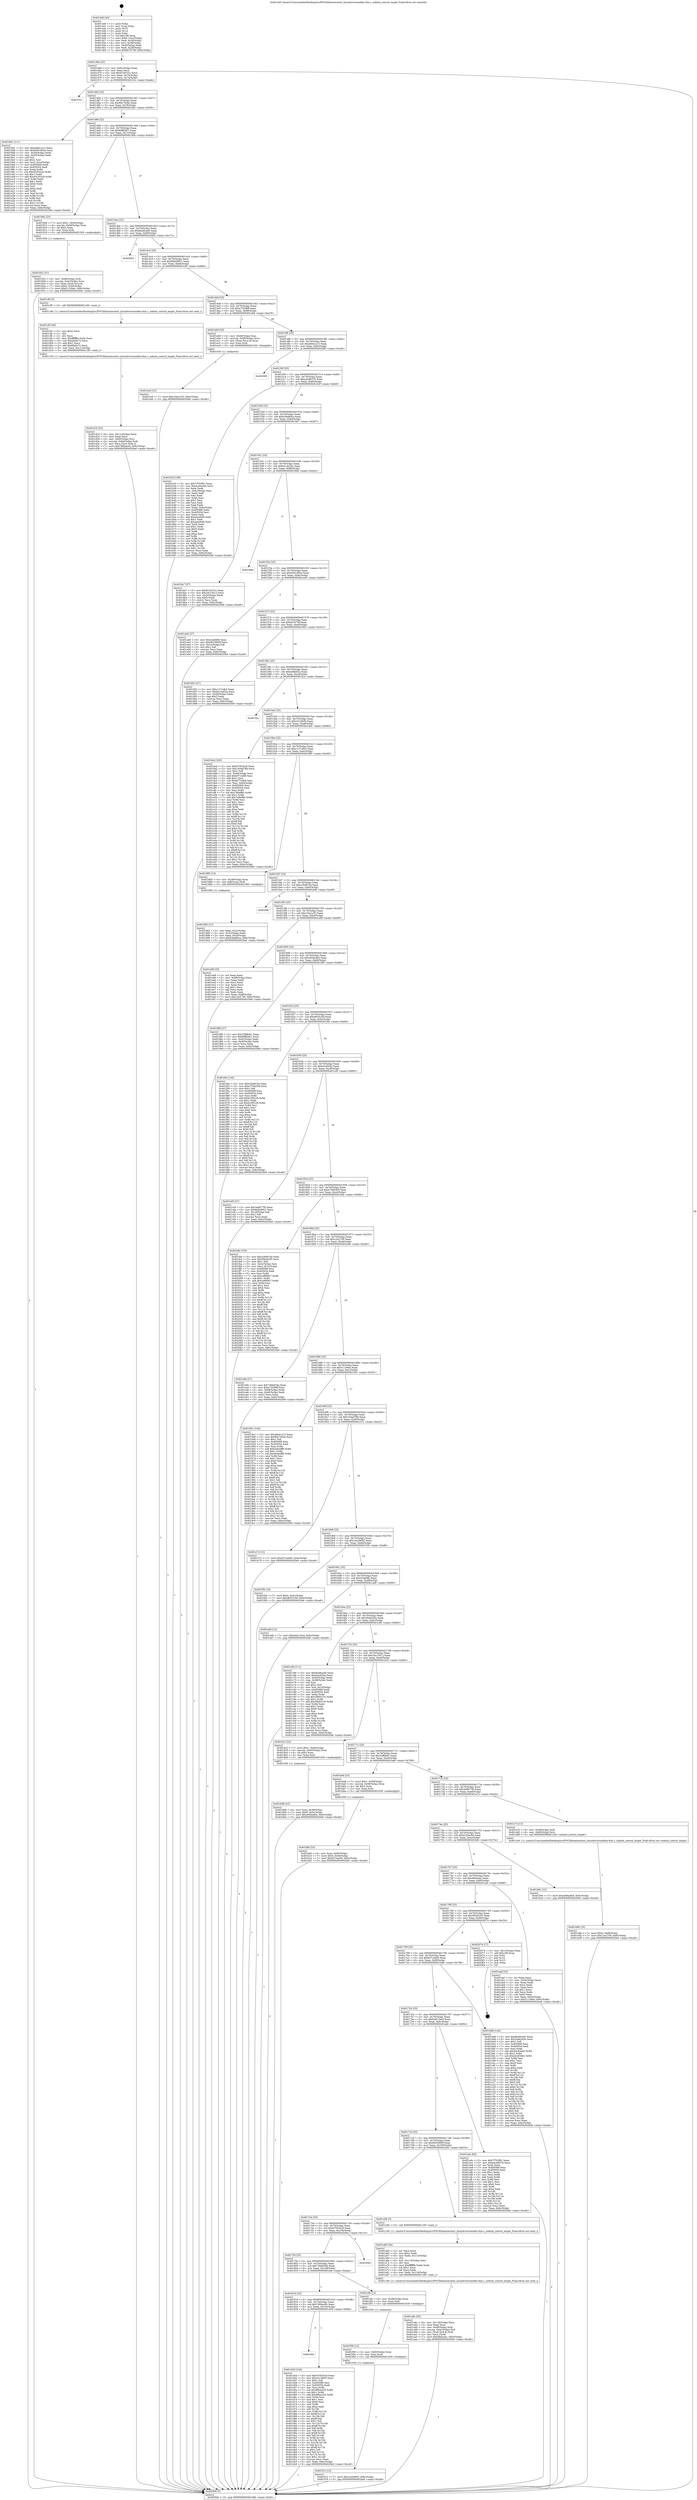 digraph "0x401440" {
  label = "0x401440 (/mnt/c/Users/mathe/Desktop/tcc/POCII/binaries/extr_linuxdriversmddm-thin.c_unbind_control_target_Final-ollvm.out::main(0))"
  labelloc = "t"
  node[shape=record]

  Entry [label="",width=0.3,height=0.3,shape=circle,fillcolor=black,style=filled]
  "0x40146b" [label="{
     0x40146b [23]\l
     | [instrs]\l
     &nbsp;&nbsp;0x40146b \<+3\>: mov -0x6c(%rbp),%eax\l
     &nbsp;&nbsp;0x40146e \<+2\>: mov %eax,%ecx\l
     &nbsp;&nbsp;0x401470 \<+6\>: sub $0x810d1f1c,%ecx\l
     &nbsp;&nbsp;0x401476 \<+3\>: mov %eax,-0x70(%rbp)\l
     &nbsp;&nbsp;0x401479 \<+3\>: mov %ecx,-0x74(%rbp)\l
     &nbsp;&nbsp;0x40147c \<+6\>: je 0000000000401f1e \<main+0xade\>\l
  }"]
  "0x401f1e" [label="{
     0x401f1e\l
  }", style=dashed]
  "0x401482" [label="{
     0x401482 [22]\l
     | [instrs]\l
     &nbsp;&nbsp;0x401482 \<+5\>: jmp 0000000000401487 \<main+0x47\>\l
     &nbsp;&nbsp;0x401487 \<+3\>: mov -0x70(%rbp),%eax\l
     &nbsp;&nbsp;0x40148a \<+5\>: sub $0x86c79cbe,%eax\l
     &nbsp;&nbsp;0x40148f \<+3\>: mov %eax,-0x78(%rbp)\l
     &nbsp;&nbsp;0x401492 \<+6\>: je 00000000004019d1 \<main+0x591\>\l
  }"]
  Exit [label="",width=0.3,height=0.3,shape=circle,fillcolor=black,style=filled,peripheries=2]
  "0x4019d1" [label="{
     0x4019d1 [111]\l
     | [instrs]\l
     &nbsp;&nbsp;0x4019d1 \<+5\>: mov $0xa9eb1a13,%eax\l
     &nbsp;&nbsp;0x4019d6 \<+5\>: mov $0xb591d043,%ecx\l
     &nbsp;&nbsp;0x4019db \<+3\>: mov -0x54(%rbp),%edx\l
     &nbsp;&nbsp;0x4019de \<+3\>: cmp -0x50(%rbp),%edx\l
     &nbsp;&nbsp;0x4019e1 \<+4\>: setl %sil\l
     &nbsp;&nbsp;0x4019e5 \<+4\>: and $0x1,%sil\l
     &nbsp;&nbsp;0x4019e9 \<+4\>: mov %sil,-0x1e(%rbp)\l
     &nbsp;&nbsp;0x4019ed \<+7\>: mov 0x405068,%edx\l
     &nbsp;&nbsp;0x4019f4 \<+7\>: mov 0x405054,%edi\l
     &nbsp;&nbsp;0x4019fb \<+3\>: mov %edx,%r8d\l
     &nbsp;&nbsp;0x4019fe \<+7\>: sub $0x45c552cb,%r8d\l
     &nbsp;&nbsp;0x401a05 \<+4\>: sub $0x1,%r8d\l
     &nbsp;&nbsp;0x401a09 \<+7\>: add $0x45c552cb,%r8d\l
     &nbsp;&nbsp;0x401a10 \<+4\>: imul %r8d,%edx\l
     &nbsp;&nbsp;0x401a14 \<+3\>: and $0x1,%edx\l
     &nbsp;&nbsp;0x401a17 \<+3\>: cmp $0x0,%edx\l
     &nbsp;&nbsp;0x401a1a \<+4\>: sete %sil\l
     &nbsp;&nbsp;0x401a1e \<+3\>: cmp $0xa,%edi\l
     &nbsp;&nbsp;0x401a21 \<+4\>: setl %r9b\l
     &nbsp;&nbsp;0x401a25 \<+3\>: mov %sil,%r10b\l
     &nbsp;&nbsp;0x401a28 \<+3\>: and %r9b,%r10b\l
     &nbsp;&nbsp;0x401a2b \<+3\>: xor %r9b,%sil\l
     &nbsp;&nbsp;0x401a2e \<+3\>: or %sil,%r10b\l
     &nbsp;&nbsp;0x401a31 \<+4\>: test $0x1,%r10b\l
     &nbsp;&nbsp;0x401a35 \<+3\>: cmovne %ecx,%eax\l
     &nbsp;&nbsp;0x401a38 \<+3\>: mov %eax,-0x6c(%rbp)\l
     &nbsp;&nbsp;0x401a3b \<+5\>: jmp 00000000004020e6 \<main+0xca6\>\l
  }"]
  "0x401498" [label="{
     0x401498 [22]\l
     | [instrs]\l
     &nbsp;&nbsp;0x401498 \<+5\>: jmp 000000000040149d \<main+0x5d\>\l
     &nbsp;&nbsp;0x40149d \<+3\>: mov -0x70(%rbp),%eax\l
     &nbsp;&nbsp;0x4014a0 \<+5\>: sub $0x8dff2d51,%eax\l
     &nbsp;&nbsp;0x4014a5 \<+3\>: mov %eax,-0x7c(%rbp)\l
     &nbsp;&nbsp;0x4014a8 \<+6\>: je 000000000040190b \<main+0x4cb\>\l
  }"]
  "0x401f12" [label="{
     0x401f12 [12]\l
     | [instrs]\l
     &nbsp;&nbsp;0x401f12 \<+7\>: movl $0x1ee26665,-0x6c(%rbp)\l
     &nbsp;&nbsp;0x401f19 \<+5\>: jmp 00000000004020e6 \<main+0xca6\>\l
  }"]
  "0x40190b" [label="{
     0x40190b [23]\l
     | [instrs]\l
     &nbsp;&nbsp;0x40190b \<+7\>: movl $0x1,-0x50(%rbp)\l
     &nbsp;&nbsp;0x401912 \<+4\>: movslq -0x50(%rbp),%rax\l
     &nbsp;&nbsp;0x401916 \<+4\>: shl $0x2,%rax\l
     &nbsp;&nbsp;0x40191a \<+3\>: mov %rax,%rdi\l
     &nbsp;&nbsp;0x40191d \<+5\>: call 0000000000401050 \<malloc@plt\>\l
     | [calls]\l
     &nbsp;&nbsp;0x401050 \{1\} (unknown)\l
  }"]
  "0x4014ae" [label="{
     0x4014ae [22]\l
     | [instrs]\l
     &nbsp;&nbsp;0x4014ae \<+5\>: jmp 00000000004014b3 \<main+0x73\>\l
     &nbsp;&nbsp;0x4014b3 \<+3\>: mov -0x70(%rbp),%eax\l
     &nbsp;&nbsp;0x4014b6 \<+5\>: sub $0x8e48ce40,%eax\l
     &nbsp;&nbsp;0x4014bb \<+3\>: mov %eax,-0x80(%rbp)\l
     &nbsp;&nbsp;0x4014be \<+6\>: je 00000000004020b2 \<main+0xc72\>\l
  }"]
  "0x401f06" [label="{
     0x401f06 [12]\l
     | [instrs]\l
     &nbsp;&nbsp;0x401f06 \<+4\>: mov -0x60(%rbp),%rax\l
     &nbsp;&nbsp;0x401f0a \<+3\>: mov %rax,%rdi\l
     &nbsp;&nbsp;0x401f0d \<+5\>: call 0000000000401030 \<free@plt\>\l
     | [calls]\l
     &nbsp;&nbsp;0x401030 \{1\} (unknown)\l
  }"]
  "0x4020b2" [label="{
     0x4020b2\l
  }", style=dashed]
  "0x4014c4" [label="{
     0x4014c4 [25]\l
     | [instrs]\l
     &nbsp;&nbsp;0x4014c4 \<+5\>: jmp 00000000004014c9 \<main+0x89\>\l
     &nbsp;&nbsp;0x4014c9 \<+3\>: mov -0x70(%rbp),%eax\l
     &nbsp;&nbsp;0x4014cc \<+5\>: sub $0x9dd29921,%eax\l
     &nbsp;&nbsp;0x4014d1 \<+6\>: mov %eax,-0x84(%rbp)\l
     &nbsp;&nbsp;0x4014d7 \<+6\>: je 0000000000401cf0 \<main+0x8b0\>\l
  }"]
  "0x401ecd" [label="{
     0x401ecd [12]\l
     | [instrs]\l
     &nbsp;&nbsp;0x401ecd \<+7\>: movl $0xc34a1c53,-0x6c(%rbp)\l
     &nbsp;&nbsp;0x401ed4 \<+5\>: jmp 00000000004020e6 \<main+0xca6\>\l
  }"]
  "0x401cf0" [label="{
     0x401cf0 [5]\l
     | [instrs]\l
     &nbsp;&nbsp;0x401cf0 \<+5\>: call 0000000000401160 \<next_i\>\l
     | [calls]\l
     &nbsp;&nbsp;0x401160 \{1\} (/mnt/c/Users/mathe/Desktop/tcc/POCII/binaries/extr_linuxdriversmddm-thin.c_unbind_control_target_Final-ollvm.out::next_i)\l
  }"]
  "0x4014dd" [label="{
     0x4014dd [25]\l
     | [instrs]\l
     &nbsp;&nbsp;0x4014dd \<+5\>: jmp 00000000004014e2 \<main+0xa2\>\l
     &nbsp;&nbsp;0x4014e2 \<+3\>: mov -0x70(%rbp),%eax\l
     &nbsp;&nbsp;0x4014e5 \<+5\>: sub $0xa73206ff,%eax\l
     &nbsp;&nbsp;0x4014ea \<+6\>: mov %eax,-0x88(%rbp)\l
     &nbsp;&nbsp;0x4014f0 \<+6\>: je 0000000000401eb9 \<main+0xa79\>\l
  }"]
  "0x401e8b" [label="{
     0x401e8b [19]\l
     | [instrs]\l
     &nbsp;&nbsp;0x401e8b \<+7\>: movl $0x0,-0x68(%rbp)\l
     &nbsp;&nbsp;0x401e92 \<+7\>: movl $0x12e2759,-0x6c(%rbp)\l
     &nbsp;&nbsp;0x401e99 \<+5\>: jmp 00000000004020e6 \<main+0xca6\>\l
  }"]
  "0x401eb9" [label="{
     0x401eb9 [20]\l
     | [instrs]\l
     &nbsp;&nbsp;0x401eb9 \<+4\>: mov -0x48(%rbp),%rax\l
     &nbsp;&nbsp;0x401ebd \<+4\>: movslq -0x68(%rbp),%rcx\l
     &nbsp;&nbsp;0x401ec1 \<+4\>: mov (%rax,%rcx,8),%rax\l
     &nbsp;&nbsp;0x401ec5 \<+3\>: mov %rax,%rdi\l
     &nbsp;&nbsp;0x401ec8 \<+5\>: call 0000000000401030 \<free@plt\>\l
     | [calls]\l
     &nbsp;&nbsp;0x401030 \{1\} (unknown)\l
  }"]
  "0x4014f6" [label="{
     0x4014f6 [25]\l
     | [instrs]\l
     &nbsp;&nbsp;0x4014f6 \<+5\>: jmp 00000000004014fb \<main+0xbb\>\l
     &nbsp;&nbsp;0x4014fb \<+3\>: mov -0x70(%rbp),%eax\l
     &nbsp;&nbsp;0x4014fe \<+5\>: sub $0xa9eb1a13,%eax\l
     &nbsp;&nbsp;0x401503 \<+6\>: mov %eax,-0x8c(%rbp)\l
     &nbsp;&nbsp;0x401509 \<+6\>: je 0000000000402085 \<main+0xc45\>\l
  }"]
  "0x40182f" [label="{
     0x40182f\l
  }", style=dashed]
  "0x402085" [label="{
     0x402085\l
  }", style=dashed]
  "0x40150f" [label="{
     0x40150f [25]\l
     | [instrs]\l
     &nbsp;&nbsp;0x40150f \<+5\>: jmp 0000000000401514 \<main+0xd4\>\l
     &nbsp;&nbsp;0x401514 \<+3\>: mov -0x70(%rbp),%eax\l
     &nbsp;&nbsp;0x401517 \<+5\>: sub $0xaa3d6376,%eax\l
     &nbsp;&nbsp;0x40151c \<+6\>: mov %eax,-0x90(%rbp)\l
     &nbsp;&nbsp;0x401522 \<+6\>: je 0000000000401b2f \<main+0x6ef\>\l
  }"]
  "0x401d3d" [label="{
     0x401d3d [144]\l
     | [instrs]\l
     &nbsp;&nbsp;0x401d3d \<+5\>: mov $0x670032c9,%eax\l
     &nbsp;&nbsp;0x401d42 \<+5\>: mov $0xc0128ef3,%ecx\l
     &nbsp;&nbsp;0x401d47 \<+2\>: mov $0x1,%dl\l
     &nbsp;&nbsp;0x401d49 \<+7\>: mov 0x405068,%esi\l
     &nbsp;&nbsp;0x401d50 \<+7\>: mov 0x405054,%edi\l
     &nbsp;&nbsp;0x401d57 \<+3\>: mov %esi,%r8d\l
     &nbsp;&nbsp;0x401d5a \<+7\>: sub $0xdf9ca225,%r8d\l
     &nbsp;&nbsp;0x401d61 \<+4\>: sub $0x1,%r8d\l
     &nbsp;&nbsp;0x401d65 \<+7\>: add $0xdf9ca225,%r8d\l
     &nbsp;&nbsp;0x401d6c \<+4\>: imul %r8d,%esi\l
     &nbsp;&nbsp;0x401d70 \<+3\>: and $0x1,%esi\l
     &nbsp;&nbsp;0x401d73 \<+3\>: cmp $0x0,%esi\l
     &nbsp;&nbsp;0x401d76 \<+4\>: sete %r9b\l
     &nbsp;&nbsp;0x401d7a \<+3\>: cmp $0xa,%edi\l
     &nbsp;&nbsp;0x401d7d \<+4\>: setl %r10b\l
     &nbsp;&nbsp;0x401d81 \<+3\>: mov %r9b,%r11b\l
     &nbsp;&nbsp;0x401d84 \<+4\>: xor $0xff,%r11b\l
     &nbsp;&nbsp;0x401d88 \<+3\>: mov %r10b,%bl\l
     &nbsp;&nbsp;0x401d8b \<+3\>: xor $0xff,%bl\l
     &nbsp;&nbsp;0x401d8e \<+3\>: xor $0x1,%dl\l
     &nbsp;&nbsp;0x401d91 \<+3\>: mov %r11b,%r14b\l
     &nbsp;&nbsp;0x401d94 \<+4\>: and $0xff,%r14b\l
     &nbsp;&nbsp;0x401d98 \<+3\>: and %dl,%r9b\l
     &nbsp;&nbsp;0x401d9b \<+3\>: mov %bl,%r15b\l
     &nbsp;&nbsp;0x401d9e \<+4\>: and $0xff,%r15b\l
     &nbsp;&nbsp;0x401da2 \<+3\>: and %dl,%r10b\l
     &nbsp;&nbsp;0x401da5 \<+3\>: or %r9b,%r14b\l
     &nbsp;&nbsp;0x401da8 \<+3\>: or %r10b,%r15b\l
     &nbsp;&nbsp;0x401dab \<+3\>: xor %r15b,%r14b\l
     &nbsp;&nbsp;0x401dae \<+3\>: or %bl,%r11b\l
     &nbsp;&nbsp;0x401db1 \<+4\>: xor $0xff,%r11b\l
     &nbsp;&nbsp;0x401db5 \<+3\>: or $0x1,%dl\l
     &nbsp;&nbsp;0x401db8 \<+3\>: and %dl,%r11b\l
     &nbsp;&nbsp;0x401dbb \<+3\>: or %r11b,%r14b\l
     &nbsp;&nbsp;0x401dbe \<+4\>: test $0x1,%r14b\l
     &nbsp;&nbsp;0x401dc2 \<+3\>: cmovne %ecx,%eax\l
     &nbsp;&nbsp;0x401dc5 \<+3\>: mov %eax,-0x6c(%rbp)\l
     &nbsp;&nbsp;0x401dc8 \<+5\>: jmp 00000000004020e6 \<main+0xca6\>\l
  }"]
  "0x401b2f" [label="{
     0x401b2f [109]\l
     | [instrs]\l
     &nbsp;&nbsp;0x401b2f \<+5\>: mov $0x7f703f81,%eax\l
     &nbsp;&nbsp;0x401b34 \<+5\>: mov $0x4c20ac84,%ecx\l
     &nbsp;&nbsp;0x401b39 \<+2\>: xor %edx,%edx\l
     &nbsp;&nbsp;0x401b3b \<+3\>: mov -0x4c(%rbp),%esi\l
     &nbsp;&nbsp;0x401b3e \<+2\>: mov %edx,%edi\l
     &nbsp;&nbsp;0x401b40 \<+2\>: sub %esi,%edi\l
     &nbsp;&nbsp;0x401b42 \<+2\>: mov %edx,%esi\l
     &nbsp;&nbsp;0x401b44 \<+3\>: sub $0x1,%esi\l
     &nbsp;&nbsp;0x401b47 \<+2\>: add %esi,%edi\l
     &nbsp;&nbsp;0x401b49 \<+2\>: sub %edi,%edx\l
     &nbsp;&nbsp;0x401b4b \<+3\>: mov %edx,-0x4c(%rbp)\l
     &nbsp;&nbsp;0x401b4e \<+7\>: mov 0x405068,%edx\l
     &nbsp;&nbsp;0x401b55 \<+7\>: mov 0x405054,%esi\l
     &nbsp;&nbsp;0x401b5c \<+2\>: mov %edx,%edi\l
     &nbsp;&nbsp;0x401b5e \<+6\>: add $0xaaa4649,%edi\l
     &nbsp;&nbsp;0x401b64 \<+3\>: sub $0x1,%edi\l
     &nbsp;&nbsp;0x401b67 \<+6\>: sub $0xaaa4649,%edi\l
     &nbsp;&nbsp;0x401b6d \<+3\>: imul %edi,%edx\l
     &nbsp;&nbsp;0x401b70 \<+3\>: and $0x1,%edx\l
     &nbsp;&nbsp;0x401b73 \<+3\>: cmp $0x0,%edx\l
     &nbsp;&nbsp;0x401b76 \<+4\>: sete %r8b\l
     &nbsp;&nbsp;0x401b7a \<+3\>: cmp $0xa,%esi\l
     &nbsp;&nbsp;0x401b7d \<+4\>: setl %r9b\l
     &nbsp;&nbsp;0x401b81 \<+3\>: mov %r8b,%r10b\l
     &nbsp;&nbsp;0x401b84 \<+3\>: and %r9b,%r10b\l
     &nbsp;&nbsp;0x401b87 \<+3\>: xor %r9b,%r8b\l
     &nbsp;&nbsp;0x401b8a \<+3\>: or %r8b,%r10b\l
     &nbsp;&nbsp;0x401b8d \<+4\>: test $0x1,%r10b\l
     &nbsp;&nbsp;0x401b91 \<+3\>: cmovne %ecx,%eax\l
     &nbsp;&nbsp;0x401b94 \<+3\>: mov %eax,-0x6c(%rbp)\l
     &nbsp;&nbsp;0x401b97 \<+5\>: jmp 00000000004020e6 \<main+0xca6\>\l
  }"]
  "0x401528" [label="{
     0x401528 [25]\l
     | [instrs]\l
     &nbsp;&nbsp;0x401528 \<+5\>: jmp 000000000040152d \<main+0xed\>\l
     &nbsp;&nbsp;0x40152d \<+3\>: mov -0x70(%rbp),%eax\l
     &nbsp;&nbsp;0x401530 \<+5\>: sub $0xb3ba80ca,%eax\l
     &nbsp;&nbsp;0x401535 \<+6\>: mov %eax,-0x94(%rbp)\l
     &nbsp;&nbsp;0x40153b \<+6\>: je 00000000004018a7 \<main+0x467\>\l
  }"]
  "0x401816" [label="{
     0x401816 [25]\l
     | [instrs]\l
     &nbsp;&nbsp;0x401816 \<+5\>: jmp 000000000040181b \<main+0x3db\>\l
     &nbsp;&nbsp;0x40181b \<+3\>: mov -0x70(%rbp),%eax\l
     &nbsp;&nbsp;0x40181e \<+5\>: sub $0x7d0bac64,%eax\l
     &nbsp;&nbsp;0x401823 \<+6\>: mov %eax,-0x10c(%rbp)\l
     &nbsp;&nbsp;0x401829 \<+6\>: je 0000000000401d3d \<main+0x8fd\>\l
  }"]
  "0x4018a7" [label="{
     0x4018a7 [27]\l
     | [instrs]\l
     &nbsp;&nbsp;0x4018a7 \<+5\>: mov $0x810d1f1c,%eax\l
     &nbsp;&nbsp;0x4018ac \<+5\>: mov $0x2dc15012,%ecx\l
     &nbsp;&nbsp;0x4018b1 \<+3\>: mov -0x24(%rbp),%edx\l
     &nbsp;&nbsp;0x4018b4 \<+3\>: cmp $0x0,%edx\l
     &nbsp;&nbsp;0x4018b7 \<+3\>: cmove %ecx,%eax\l
     &nbsp;&nbsp;0x4018ba \<+3\>: mov %eax,-0x6c(%rbp)\l
     &nbsp;&nbsp;0x4018bd \<+5\>: jmp 00000000004020e6 \<main+0xca6\>\l
  }"]
  "0x401541" [label="{
     0x401541 [25]\l
     | [instrs]\l
     &nbsp;&nbsp;0x401541 \<+5\>: jmp 0000000000401546 \<main+0x106\>\l
     &nbsp;&nbsp;0x401546 \<+3\>: mov -0x70(%rbp),%eax\l
     &nbsp;&nbsp;0x401549 \<+5\>: sub $0xb414a52a,%eax\l
     &nbsp;&nbsp;0x40154e \<+6\>: mov %eax,-0x98(%rbp)\l
     &nbsp;&nbsp;0x401554 \<+6\>: je 000000000040186d \<main+0x42d\>\l
  }"]
  "0x401efa" [label="{
     0x401efa [12]\l
     | [instrs]\l
     &nbsp;&nbsp;0x401efa \<+4\>: mov -0x48(%rbp),%rax\l
     &nbsp;&nbsp;0x401efe \<+3\>: mov %rax,%rdi\l
     &nbsp;&nbsp;0x401f01 \<+5\>: call 0000000000401030 \<free@plt\>\l
     | [calls]\l
     &nbsp;&nbsp;0x401030 \{1\} (unknown)\l
  }"]
  "0x40186d" [label="{
     0x40186d\l
  }", style=dashed]
  "0x40155a" [label="{
     0x40155a [25]\l
     | [instrs]\l
     &nbsp;&nbsp;0x40155a \<+5\>: jmp 000000000040155f \<main+0x11f\>\l
     &nbsp;&nbsp;0x40155f \<+3\>: mov -0x70(%rbp),%eax\l
     &nbsp;&nbsp;0x401562 \<+5\>: sub $0xb591d043,%eax\l
     &nbsp;&nbsp;0x401567 \<+6\>: mov %eax,-0x9c(%rbp)\l
     &nbsp;&nbsp;0x40156d \<+6\>: je 0000000000401a40 \<main+0x600\>\l
  }"]
  "0x4017fd" [label="{
     0x4017fd [25]\l
     | [instrs]\l
     &nbsp;&nbsp;0x4017fd \<+5\>: jmp 0000000000401802 \<main+0x3c2\>\l
     &nbsp;&nbsp;0x401802 \<+3\>: mov -0x70(%rbp),%eax\l
     &nbsp;&nbsp;0x401805 \<+5\>: sub $0x726b654b,%eax\l
     &nbsp;&nbsp;0x40180a \<+6\>: mov %eax,-0x108(%rbp)\l
     &nbsp;&nbsp;0x401810 \<+6\>: je 0000000000401efa \<main+0xaba\>\l
  }"]
  "0x401a40" [label="{
     0x401a40 [27]\l
     | [instrs]\l
     &nbsp;&nbsp;0x401a40 \<+5\>: mov $0x22afe8fc,%eax\l
     &nbsp;&nbsp;0x401a45 \<+5\>: mov $0x6633895f,%ecx\l
     &nbsp;&nbsp;0x401a4a \<+3\>: mov -0x1e(%rbp),%dl\l
     &nbsp;&nbsp;0x401a4d \<+3\>: test $0x1,%dl\l
     &nbsp;&nbsp;0x401a50 \<+3\>: cmovne %ecx,%eax\l
     &nbsp;&nbsp;0x401a53 \<+3\>: mov %eax,-0x6c(%rbp)\l
     &nbsp;&nbsp;0x401a56 \<+5\>: jmp 00000000004020e6 \<main+0xca6\>\l
  }"]
  "0x401573" [label="{
     0x401573 [25]\l
     | [instrs]\l
     &nbsp;&nbsp;0x401573 \<+5\>: jmp 0000000000401578 \<main+0x138\>\l
     &nbsp;&nbsp;0x401578 \<+3\>: mov -0x70(%rbp),%eax\l
     &nbsp;&nbsp;0x40157b \<+5\>: sub $0xbb7fc78f,%eax\l
     &nbsp;&nbsp;0x401580 \<+6\>: mov %eax,-0xa0(%rbp)\l
     &nbsp;&nbsp;0x401586 \<+6\>: je 0000000000401852 \<main+0x412\>\l
  }"]
  "0x4020be" [label="{
     0x4020be\l
  }", style=dashed]
  "0x401852" [label="{
     0x401852 [27]\l
     | [instrs]\l
     &nbsp;&nbsp;0x401852 \<+5\>: mov $0xc127cdb3,%eax\l
     &nbsp;&nbsp;0x401857 \<+5\>: mov $0xb414a52a,%ecx\l
     &nbsp;&nbsp;0x40185c \<+3\>: mov -0x28(%rbp),%edx\l
     &nbsp;&nbsp;0x40185f \<+3\>: cmp $0x2,%edx\l
     &nbsp;&nbsp;0x401862 \<+3\>: cmovne %ecx,%eax\l
     &nbsp;&nbsp;0x401865 \<+3\>: mov %eax,-0x6c(%rbp)\l
     &nbsp;&nbsp;0x401868 \<+5\>: jmp 00000000004020e6 \<main+0xca6\>\l
  }"]
  "0x40158c" [label="{
     0x40158c [25]\l
     | [instrs]\l
     &nbsp;&nbsp;0x40158c \<+5\>: jmp 0000000000401591 \<main+0x151\>\l
     &nbsp;&nbsp;0x401591 \<+3\>: mov -0x70(%rbp),%eax\l
     &nbsp;&nbsp;0x401594 \<+5\>: sub $0xbe9fa62a,%eax\l
     &nbsp;&nbsp;0x401599 \<+6\>: mov %eax,-0xa4(%rbp)\l
     &nbsp;&nbsp;0x40159f \<+6\>: je 0000000000401f2a \<main+0xaea\>\l
  }"]
  "0x4020e6" [label="{
     0x4020e6 [5]\l
     | [instrs]\l
     &nbsp;&nbsp;0x4020e6 \<+5\>: jmp 000000000040146b \<main+0x2b\>\l
  }"]
  "0x401440" [label="{
     0x401440 [43]\l
     | [instrs]\l
     &nbsp;&nbsp;0x401440 \<+1\>: push %rbp\l
     &nbsp;&nbsp;0x401441 \<+3\>: mov %rsp,%rbp\l
     &nbsp;&nbsp;0x401444 \<+2\>: push %r15\l
     &nbsp;&nbsp;0x401446 \<+2\>: push %r14\l
     &nbsp;&nbsp;0x401448 \<+1\>: push %rbx\l
     &nbsp;&nbsp;0x401449 \<+7\>: sub $0x108,%rsp\l
     &nbsp;&nbsp;0x401450 \<+7\>: movl $0x0,-0x2c(%rbp)\l
     &nbsp;&nbsp;0x401457 \<+3\>: mov %edi,-0x30(%rbp)\l
     &nbsp;&nbsp;0x40145a \<+4\>: mov %rsi,-0x38(%rbp)\l
     &nbsp;&nbsp;0x40145e \<+3\>: mov -0x30(%rbp),%edi\l
     &nbsp;&nbsp;0x401461 \<+3\>: mov %edi,-0x28(%rbp)\l
     &nbsp;&nbsp;0x401464 \<+7\>: movl $0xbb7fc78f,-0x6c(%rbp)\l
  }"]
  "0x401d1d" [label="{
     0x401d1d [32]\l
     | [instrs]\l
     &nbsp;&nbsp;0x401d1d \<+6\>: mov -0x11c(%rbp),%ecx\l
     &nbsp;&nbsp;0x401d23 \<+3\>: imul %eax,%ecx\l
     &nbsp;&nbsp;0x401d26 \<+4\>: mov -0x60(%rbp),%rsi\l
     &nbsp;&nbsp;0x401d2a \<+4\>: movslq -0x64(%rbp),%rdi\l
     &nbsp;&nbsp;0x401d2e \<+3\>: mov %ecx,(%rsi,%rdi,4)\l
     &nbsp;&nbsp;0x401d31 \<+7\>: movl $0x7d0bac64,-0x6c(%rbp)\l
     &nbsp;&nbsp;0x401d38 \<+5\>: jmp 00000000004020e6 \<main+0xca6\>\l
  }"]
  "0x401f2a" [label="{
     0x401f2a\l
  }", style=dashed]
  "0x4015a5" [label="{
     0x4015a5 [25]\l
     | [instrs]\l
     &nbsp;&nbsp;0x4015a5 \<+5\>: jmp 00000000004015aa \<main+0x16a\>\l
     &nbsp;&nbsp;0x4015aa \<+3\>: mov -0x70(%rbp),%eax\l
     &nbsp;&nbsp;0x4015ad \<+5\>: sub $0xc0128ef3,%eax\l
     &nbsp;&nbsp;0x4015b2 \<+6\>: mov %eax,-0xa8(%rbp)\l
     &nbsp;&nbsp;0x4015b8 \<+6\>: je 0000000000401dcd \<main+0x98d\>\l
  }"]
  "0x401cf5" [label="{
     0x401cf5 [40]\l
     | [instrs]\l
     &nbsp;&nbsp;0x401cf5 \<+5\>: mov $0x2,%ecx\l
     &nbsp;&nbsp;0x401cfa \<+1\>: cltd\l
     &nbsp;&nbsp;0x401cfb \<+2\>: idiv %ecx\l
     &nbsp;&nbsp;0x401cfd \<+6\>: imul $0xfffffffe,%edx,%ecx\l
     &nbsp;&nbsp;0x401d03 \<+6\>: sub $0xbfa5e72,%ecx\l
     &nbsp;&nbsp;0x401d09 \<+3\>: add $0x1,%ecx\l
     &nbsp;&nbsp;0x401d0c \<+6\>: add $0xbfa5e72,%ecx\l
     &nbsp;&nbsp;0x401d12 \<+6\>: mov %ecx,-0x11c(%rbp)\l
     &nbsp;&nbsp;0x401d18 \<+5\>: call 0000000000401160 \<next_i\>\l
     | [calls]\l
     &nbsp;&nbsp;0x401160 \{1\} (/mnt/c/Users/mathe/Desktop/tcc/POCII/binaries/extr_linuxdriversmddm-thin.c_unbind_control_target_Final-ollvm.out::next_i)\l
  }"]
  "0x401dcd" [label="{
     0x401dcd [165]\l
     | [instrs]\l
     &nbsp;&nbsp;0x401dcd \<+5\>: mov $0x670032c9,%eax\l
     &nbsp;&nbsp;0x401dd2 \<+5\>: mov $0x1b5ad78b,%ecx\l
     &nbsp;&nbsp;0x401dd7 \<+2\>: mov $0x1,%dl\l
     &nbsp;&nbsp;0x401dd9 \<+3\>: mov -0x64(%rbp),%esi\l
     &nbsp;&nbsp;0x401ddc \<+6\>: add $0xbf71cd08,%esi\l
     &nbsp;&nbsp;0x401de2 \<+3\>: add $0x1,%esi\l
     &nbsp;&nbsp;0x401de5 \<+6\>: sub $0xbf71cd08,%esi\l
     &nbsp;&nbsp;0x401deb \<+3\>: mov %esi,-0x64(%rbp)\l
     &nbsp;&nbsp;0x401dee \<+7\>: mov 0x405068,%esi\l
     &nbsp;&nbsp;0x401df5 \<+7\>: mov 0x405054,%edi\l
     &nbsp;&nbsp;0x401dfc \<+3\>: mov %esi,%r8d\l
     &nbsp;&nbsp;0x401dff \<+7\>: sub $0x746ef8fc,%r8d\l
     &nbsp;&nbsp;0x401e06 \<+4\>: sub $0x1,%r8d\l
     &nbsp;&nbsp;0x401e0a \<+7\>: add $0x746ef8fc,%r8d\l
     &nbsp;&nbsp;0x401e11 \<+4\>: imul %r8d,%esi\l
     &nbsp;&nbsp;0x401e15 \<+3\>: and $0x1,%esi\l
     &nbsp;&nbsp;0x401e18 \<+3\>: cmp $0x0,%esi\l
     &nbsp;&nbsp;0x401e1b \<+4\>: sete %r9b\l
     &nbsp;&nbsp;0x401e1f \<+3\>: cmp $0xa,%edi\l
     &nbsp;&nbsp;0x401e22 \<+4\>: setl %r10b\l
     &nbsp;&nbsp;0x401e26 \<+3\>: mov %r9b,%r11b\l
     &nbsp;&nbsp;0x401e29 \<+4\>: xor $0xff,%r11b\l
     &nbsp;&nbsp;0x401e2d \<+3\>: mov %r10b,%bl\l
     &nbsp;&nbsp;0x401e30 \<+3\>: xor $0xff,%bl\l
     &nbsp;&nbsp;0x401e33 \<+3\>: xor $0x0,%dl\l
     &nbsp;&nbsp;0x401e36 \<+3\>: mov %r11b,%r14b\l
     &nbsp;&nbsp;0x401e39 \<+4\>: and $0x0,%r14b\l
     &nbsp;&nbsp;0x401e3d \<+3\>: and %dl,%r9b\l
     &nbsp;&nbsp;0x401e40 \<+3\>: mov %bl,%r15b\l
     &nbsp;&nbsp;0x401e43 \<+4\>: and $0x0,%r15b\l
     &nbsp;&nbsp;0x401e47 \<+3\>: and %dl,%r10b\l
     &nbsp;&nbsp;0x401e4a \<+3\>: or %r9b,%r14b\l
     &nbsp;&nbsp;0x401e4d \<+3\>: or %r10b,%r15b\l
     &nbsp;&nbsp;0x401e50 \<+3\>: xor %r15b,%r14b\l
     &nbsp;&nbsp;0x401e53 \<+3\>: or %bl,%r11b\l
     &nbsp;&nbsp;0x401e56 \<+4\>: xor $0xff,%r11b\l
     &nbsp;&nbsp;0x401e5a \<+3\>: or $0x0,%dl\l
     &nbsp;&nbsp;0x401e5d \<+3\>: and %dl,%r11b\l
     &nbsp;&nbsp;0x401e60 \<+3\>: or %r11b,%r14b\l
     &nbsp;&nbsp;0x401e63 \<+4\>: test $0x1,%r14b\l
     &nbsp;&nbsp;0x401e67 \<+3\>: cmovne %ecx,%eax\l
     &nbsp;&nbsp;0x401e6a \<+3\>: mov %eax,-0x6c(%rbp)\l
     &nbsp;&nbsp;0x401e6d \<+5\>: jmp 00000000004020e6 \<main+0xca6\>\l
  }"]
  "0x4015be" [label="{
     0x4015be [25]\l
     | [instrs]\l
     &nbsp;&nbsp;0x4015be \<+5\>: jmp 00000000004015c3 \<main+0x183\>\l
     &nbsp;&nbsp;0x4015c3 \<+3\>: mov -0x70(%rbp),%eax\l
     &nbsp;&nbsp;0x4015c6 \<+5\>: sub $0xc127cdb3,%eax\l
     &nbsp;&nbsp;0x4015cb \<+6\>: mov %eax,-0xac(%rbp)\l
     &nbsp;&nbsp;0x4015d1 \<+6\>: je 0000000000401885 \<main+0x445\>\l
  }"]
  "0x401bbf" [label="{
     0x401bbf [23]\l
     | [instrs]\l
     &nbsp;&nbsp;0x401bbf \<+4\>: mov %rax,-0x60(%rbp)\l
     &nbsp;&nbsp;0x401bc3 \<+7\>: movl $0x0,-0x64(%rbp)\l
     &nbsp;&nbsp;0x401bca \<+7\>: movl $0x637cee00,-0x6c(%rbp)\l
     &nbsp;&nbsp;0x401bd1 \<+5\>: jmp 00000000004020e6 \<main+0xca6\>\l
  }"]
  "0x401885" [label="{
     0x401885 [13]\l
     | [instrs]\l
     &nbsp;&nbsp;0x401885 \<+4\>: mov -0x38(%rbp),%rax\l
     &nbsp;&nbsp;0x401889 \<+4\>: mov 0x8(%rax),%rdi\l
     &nbsp;&nbsp;0x40188d \<+5\>: call 0000000000401060 \<atoi@plt\>\l
     | [calls]\l
     &nbsp;&nbsp;0x401060 \{1\} (unknown)\l
  }"]
  "0x4015d7" [label="{
     0x4015d7 [25]\l
     | [instrs]\l
     &nbsp;&nbsp;0x4015d7 \<+5\>: jmp 00000000004015dc \<main+0x19c\>\l
     &nbsp;&nbsp;0x4015dc \<+3\>: mov -0x70(%rbp),%eax\l
     &nbsp;&nbsp;0x4015df \<+5\>: sub $0xc28d815e,%eax\l
     &nbsp;&nbsp;0x4015e4 \<+6\>: mov %eax,-0xb0(%rbp)\l
     &nbsp;&nbsp;0x4015ea \<+6\>: je 00000000004020df \<main+0xc9f\>\l
  }"]
  "0x401892" [label="{
     0x401892 [21]\l
     | [instrs]\l
     &nbsp;&nbsp;0x401892 \<+3\>: mov %eax,-0x3c(%rbp)\l
     &nbsp;&nbsp;0x401895 \<+3\>: mov -0x3c(%rbp),%eax\l
     &nbsp;&nbsp;0x401898 \<+3\>: mov %eax,-0x24(%rbp)\l
     &nbsp;&nbsp;0x40189b \<+7\>: movl $0xb3ba80ca,-0x6c(%rbp)\l
     &nbsp;&nbsp;0x4018a2 \<+5\>: jmp 00000000004020e6 \<main+0xca6\>\l
  }"]
  "0x401a8c" [label="{
     0x401a8c [35]\l
     | [instrs]\l
     &nbsp;&nbsp;0x401a8c \<+6\>: mov -0x118(%rbp),%ecx\l
     &nbsp;&nbsp;0x401a92 \<+3\>: imul %eax,%ecx\l
     &nbsp;&nbsp;0x401a95 \<+4\>: mov -0x48(%rbp),%rdi\l
     &nbsp;&nbsp;0x401a99 \<+4\>: movslq -0x4c(%rbp),%r8\l
     &nbsp;&nbsp;0x401a9d \<+4\>: mov (%rdi,%r8,8),%rdi\l
     &nbsp;&nbsp;0x401aa1 \<+2\>: mov %ecx,(%rdi)\l
     &nbsp;&nbsp;0x401aa3 \<+7\>: movl $0x4fe0ceec,-0x6c(%rbp)\l
     &nbsp;&nbsp;0x401aaa \<+5\>: jmp 00000000004020e6 \<main+0xca6\>\l
  }"]
  "0x4020df" [label="{
     0x4020df\l
  }", style=dashed]
  "0x4015f0" [label="{
     0x4015f0 [25]\l
     | [instrs]\l
     &nbsp;&nbsp;0x4015f0 \<+5\>: jmp 00000000004015f5 \<main+0x1b5\>\l
     &nbsp;&nbsp;0x4015f5 \<+3\>: mov -0x70(%rbp),%eax\l
     &nbsp;&nbsp;0x4015f8 \<+5\>: sub $0xc34a1c53,%eax\l
     &nbsp;&nbsp;0x4015fd \<+6\>: mov %eax,-0xb4(%rbp)\l
     &nbsp;&nbsp;0x401603 \<+6\>: je 0000000000401ed9 \<main+0xa99\>\l
  }"]
  "0x401a60" [label="{
     0x401a60 [44]\l
     | [instrs]\l
     &nbsp;&nbsp;0x401a60 \<+2\>: xor %ecx,%ecx\l
     &nbsp;&nbsp;0x401a62 \<+5\>: mov $0x2,%edx\l
     &nbsp;&nbsp;0x401a67 \<+6\>: mov %edx,-0x114(%rbp)\l
     &nbsp;&nbsp;0x401a6d \<+1\>: cltd\l
     &nbsp;&nbsp;0x401a6e \<+6\>: mov -0x114(%rbp),%esi\l
     &nbsp;&nbsp;0x401a74 \<+2\>: idiv %esi\l
     &nbsp;&nbsp;0x401a76 \<+6\>: imul $0xfffffffe,%edx,%edx\l
     &nbsp;&nbsp;0x401a7c \<+3\>: sub $0x1,%ecx\l
     &nbsp;&nbsp;0x401a7f \<+2\>: sub %ecx,%edx\l
     &nbsp;&nbsp;0x401a81 \<+6\>: mov %edx,-0x118(%rbp)\l
     &nbsp;&nbsp;0x401a87 \<+5\>: call 0000000000401160 \<next_i\>\l
     | [calls]\l
     &nbsp;&nbsp;0x401160 \{1\} (/mnt/c/Users/mathe/Desktop/tcc/POCII/binaries/extr_linuxdriversmddm-thin.c_unbind_control_target_Final-ollvm.out::next_i)\l
  }"]
  "0x401ed9" [label="{
     0x401ed9 [33]\l
     | [instrs]\l
     &nbsp;&nbsp;0x401ed9 \<+2\>: xor %eax,%eax\l
     &nbsp;&nbsp;0x401edb \<+3\>: mov -0x68(%rbp),%ecx\l
     &nbsp;&nbsp;0x401ede \<+2\>: mov %eax,%edx\l
     &nbsp;&nbsp;0x401ee0 \<+2\>: sub %ecx,%edx\l
     &nbsp;&nbsp;0x401ee2 \<+2\>: mov %eax,%ecx\l
     &nbsp;&nbsp;0x401ee4 \<+3\>: sub $0x1,%ecx\l
     &nbsp;&nbsp;0x401ee7 \<+2\>: add %ecx,%edx\l
     &nbsp;&nbsp;0x401ee9 \<+2\>: sub %edx,%eax\l
     &nbsp;&nbsp;0x401eeb \<+3\>: mov %eax,-0x68(%rbp)\l
     &nbsp;&nbsp;0x401eee \<+7\>: movl $0x12e2759,-0x6c(%rbp)\l
     &nbsp;&nbsp;0x401ef5 \<+5\>: jmp 00000000004020e6 \<main+0xca6\>\l
  }"]
  "0x401609" [label="{
     0x401609 [25]\l
     | [instrs]\l
     &nbsp;&nbsp;0x401609 \<+5\>: jmp 000000000040160e \<main+0x1ce\>\l
     &nbsp;&nbsp;0x40160e \<+3\>: mov -0x70(%rbp),%eax\l
     &nbsp;&nbsp;0x401611 \<+5\>: sub $0xcb94a4b4,%eax\l
     &nbsp;&nbsp;0x401616 \<+6\>: mov %eax,-0xb8(%rbp)\l
     &nbsp;&nbsp;0x40161c \<+6\>: je 00000000004018f0 \<main+0x4b0\>\l
  }"]
  "0x4017e4" [label="{
     0x4017e4 [25]\l
     | [instrs]\l
     &nbsp;&nbsp;0x4017e4 \<+5\>: jmp 00000000004017e9 \<main+0x3a9\>\l
     &nbsp;&nbsp;0x4017e9 \<+3\>: mov -0x70(%rbp),%eax\l
     &nbsp;&nbsp;0x4017ec \<+5\>: sub $0x670032c9,%eax\l
     &nbsp;&nbsp;0x4017f1 \<+6\>: mov %eax,-0x104(%rbp)\l
     &nbsp;&nbsp;0x4017f7 \<+6\>: je 00000000004020be \<main+0xc7e\>\l
  }"]
  "0x4018f0" [label="{
     0x4018f0 [27]\l
     | [instrs]\l
     &nbsp;&nbsp;0x4018f0 \<+5\>: mov $0x32ff4b91,%eax\l
     &nbsp;&nbsp;0x4018f5 \<+5\>: mov $0x8dff2d51,%ecx\l
     &nbsp;&nbsp;0x4018fa \<+3\>: mov -0x4c(%rbp),%edx\l
     &nbsp;&nbsp;0x4018fd \<+3\>: cmp -0x40(%rbp),%edx\l
     &nbsp;&nbsp;0x401900 \<+3\>: cmovl %ecx,%eax\l
     &nbsp;&nbsp;0x401903 \<+3\>: mov %eax,-0x6c(%rbp)\l
     &nbsp;&nbsp;0x401906 \<+5\>: jmp 00000000004020e6 \<main+0xca6\>\l
  }"]
  "0x401622" [label="{
     0x401622 [25]\l
     | [instrs]\l
     &nbsp;&nbsp;0x401622 \<+5\>: jmp 0000000000401627 \<main+0x1e7\>\l
     &nbsp;&nbsp;0x401627 \<+3\>: mov -0x70(%rbp),%eax\l
     &nbsp;&nbsp;0x40162a \<+5\>: sub $0xd653c20f,%eax\l
     &nbsp;&nbsp;0x40162f \<+6\>: mov %eax,-0xbc(%rbp)\l
     &nbsp;&nbsp;0x401635 \<+6\>: je 0000000000401f4e \<main+0xb0e\>\l
  }"]
  "0x401a5b" [label="{
     0x401a5b [5]\l
     | [instrs]\l
     &nbsp;&nbsp;0x401a5b \<+5\>: call 0000000000401160 \<next_i\>\l
     | [calls]\l
     &nbsp;&nbsp;0x401160 \{1\} (/mnt/c/Users/mathe/Desktop/tcc/POCII/binaries/extr_linuxdriversmddm-thin.c_unbind_control_target_Final-ollvm.out::next_i)\l
  }"]
  "0x401f4e" [label="{
     0x401f4e [144]\l
     | [instrs]\l
     &nbsp;&nbsp;0x401f4e \<+5\>: mov $0xc28d815e,%eax\l
     &nbsp;&nbsp;0x401f53 \<+5\>: mov $0xe7564309,%ecx\l
     &nbsp;&nbsp;0x401f58 \<+2\>: mov $0x1,%dl\l
     &nbsp;&nbsp;0x401f5a \<+7\>: mov 0x405068,%esi\l
     &nbsp;&nbsp;0x401f61 \<+7\>: mov 0x405054,%edi\l
     &nbsp;&nbsp;0x401f68 \<+3\>: mov %esi,%r8d\l
     &nbsp;&nbsp;0x401f6b \<+7\>: add $0xb19f21f4,%r8d\l
     &nbsp;&nbsp;0x401f72 \<+4\>: sub $0x1,%r8d\l
     &nbsp;&nbsp;0x401f76 \<+7\>: sub $0xb19f21f4,%r8d\l
     &nbsp;&nbsp;0x401f7d \<+4\>: imul %r8d,%esi\l
     &nbsp;&nbsp;0x401f81 \<+3\>: and $0x1,%esi\l
     &nbsp;&nbsp;0x401f84 \<+3\>: cmp $0x0,%esi\l
     &nbsp;&nbsp;0x401f87 \<+4\>: sete %r9b\l
     &nbsp;&nbsp;0x401f8b \<+3\>: cmp $0xa,%edi\l
     &nbsp;&nbsp;0x401f8e \<+4\>: setl %r10b\l
     &nbsp;&nbsp;0x401f92 \<+3\>: mov %r9b,%r11b\l
     &nbsp;&nbsp;0x401f95 \<+4\>: xor $0xff,%r11b\l
     &nbsp;&nbsp;0x401f99 \<+3\>: mov %r10b,%bl\l
     &nbsp;&nbsp;0x401f9c \<+3\>: xor $0xff,%bl\l
     &nbsp;&nbsp;0x401f9f \<+3\>: xor $0x0,%dl\l
     &nbsp;&nbsp;0x401fa2 \<+3\>: mov %r11b,%r14b\l
     &nbsp;&nbsp;0x401fa5 \<+4\>: and $0x0,%r14b\l
     &nbsp;&nbsp;0x401fa9 \<+3\>: and %dl,%r9b\l
     &nbsp;&nbsp;0x401fac \<+3\>: mov %bl,%r15b\l
     &nbsp;&nbsp;0x401faf \<+4\>: and $0x0,%r15b\l
     &nbsp;&nbsp;0x401fb3 \<+3\>: and %dl,%r10b\l
     &nbsp;&nbsp;0x401fb6 \<+3\>: or %r9b,%r14b\l
     &nbsp;&nbsp;0x401fb9 \<+3\>: or %r10b,%r15b\l
     &nbsp;&nbsp;0x401fbc \<+3\>: xor %r15b,%r14b\l
     &nbsp;&nbsp;0x401fbf \<+3\>: or %bl,%r11b\l
     &nbsp;&nbsp;0x401fc2 \<+4\>: xor $0xff,%r11b\l
     &nbsp;&nbsp;0x401fc6 \<+3\>: or $0x0,%dl\l
     &nbsp;&nbsp;0x401fc9 \<+3\>: and %dl,%r11b\l
     &nbsp;&nbsp;0x401fcc \<+3\>: or %r11b,%r14b\l
     &nbsp;&nbsp;0x401fcf \<+4\>: test $0x1,%r14b\l
     &nbsp;&nbsp;0x401fd3 \<+3\>: cmovne %ecx,%eax\l
     &nbsp;&nbsp;0x401fd6 \<+3\>: mov %eax,-0x6c(%rbp)\l
     &nbsp;&nbsp;0x401fd9 \<+5\>: jmp 00000000004020e6 \<main+0xca6\>\l
  }"]
  "0x40163b" [label="{
     0x40163b [25]\l
     | [instrs]\l
     &nbsp;&nbsp;0x40163b \<+5\>: jmp 0000000000401640 \<main+0x200\>\l
     &nbsp;&nbsp;0x401640 \<+3\>: mov -0x70(%rbp),%eax\l
     &nbsp;&nbsp;0x401643 \<+5\>: sub $0xe4e2f2dc,%eax\l
     &nbsp;&nbsp;0x401648 \<+6\>: mov %eax,-0xc0(%rbp)\l
     &nbsp;&nbsp;0x40164e \<+6\>: je 0000000000401cd5 \<main+0x895\>\l
  }"]
  "0x4017cb" [label="{
     0x4017cb [25]\l
     | [instrs]\l
     &nbsp;&nbsp;0x4017cb \<+5\>: jmp 00000000004017d0 \<main+0x390\>\l
     &nbsp;&nbsp;0x4017d0 \<+3\>: mov -0x70(%rbp),%eax\l
     &nbsp;&nbsp;0x4017d3 \<+5\>: sub $0x6633895f,%eax\l
     &nbsp;&nbsp;0x4017d8 \<+6\>: mov %eax,-0x100(%rbp)\l
     &nbsp;&nbsp;0x4017de \<+6\>: je 0000000000401a5b \<main+0x61b\>\l
  }"]
  "0x401cd5" [label="{
     0x401cd5 [27]\l
     | [instrs]\l
     &nbsp;&nbsp;0x401cd5 \<+5\>: mov $0x3e9877f0,%eax\l
     &nbsp;&nbsp;0x401cda \<+5\>: mov $0x9dd29921,%ecx\l
     &nbsp;&nbsp;0x401cdf \<+3\>: mov -0x1d(%rbp),%dl\l
     &nbsp;&nbsp;0x401ce2 \<+3\>: test $0x1,%dl\l
     &nbsp;&nbsp;0x401ce5 \<+3\>: cmovne %ecx,%eax\l
     &nbsp;&nbsp;0x401ce8 \<+3\>: mov %eax,-0x6c(%rbp)\l
     &nbsp;&nbsp;0x401ceb \<+5\>: jmp 00000000004020e6 \<main+0xca6\>\l
  }"]
  "0x401654" [label="{
     0x401654 [25]\l
     | [instrs]\l
     &nbsp;&nbsp;0x401654 \<+5\>: jmp 0000000000401659 \<main+0x219\>\l
     &nbsp;&nbsp;0x401659 \<+3\>: mov -0x70(%rbp),%eax\l
     &nbsp;&nbsp;0x40165c \<+5\>: sub $0xe7564309,%eax\l
     &nbsp;&nbsp;0x401661 \<+6\>: mov %eax,-0xc4(%rbp)\l
     &nbsp;&nbsp;0x401667 \<+6\>: je 0000000000401fde \<main+0xb9e\>\l
  }"]
  "0x401adc" [label="{
     0x401adc [83]\l
     | [instrs]\l
     &nbsp;&nbsp;0x401adc \<+5\>: mov $0x7f703f81,%eax\l
     &nbsp;&nbsp;0x401ae1 \<+5\>: mov $0xaa3d6376,%ecx\l
     &nbsp;&nbsp;0x401ae6 \<+2\>: xor %edx,%edx\l
     &nbsp;&nbsp;0x401ae8 \<+7\>: mov 0x405068,%esi\l
     &nbsp;&nbsp;0x401aef \<+7\>: mov 0x405054,%edi\l
     &nbsp;&nbsp;0x401af6 \<+3\>: sub $0x1,%edx\l
     &nbsp;&nbsp;0x401af9 \<+3\>: mov %esi,%r8d\l
     &nbsp;&nbsp;0x401afc \<+3\>: add %edx,%r8d\l
     &nbsp;&nbsp;0x401aff \<+4\>: imul %r8d,%esi\l
     &nbsp;&nbsp;0x401b03 \<+3\>: and $0x1,%esi\l
     &nbsp;&nbsp;0x401b06 \<+3\>: cmp $0x0,%esi\l
     &nbsp;&nbsp;0x401b09 \<+4\>: sete %r9b\l
     &nbsp;&nbsp;0x401b0d \<+3\>: cmp $0xa,%edi\l
     &nbsp;&nbsp;0x401b10 \<+4\>: setl %r10b\l
     &nbsp;&nbsp;0x401b14 \<+3\>: mov %r9b,%r11b\l
     &nbsp;&nbsp;0x401b17 \<+3\>: and %r10b,%r11b\l
     &nbsp;&nbsp;0x401b1a \<+3\>: xor %r10b,%r9b\l
     &nbsp;&nbsp;0x401b1d \<+3\>: or %r9b,%r11b\l
     &nbsp;&nbsp;0x401b20 \<+4\>: test $0x1,%r11b\l
     &nbsp;&nbsp;0x401b24 \<+3\>: cmovne %ecx,%eax\l
     &nbsp;&nbsp;0x401b27 \<+3\>: mov %eax,-0x6c(%rbp)\l
     &nbsp;&nbsp;0x401b2a \<+5\>: jmp 00000000004020e6 \<main+0xca6\>\l
  }"]
  "0x401fde" [label="{
     0x401fde [150]\l
     | [instrs]\l
     &nbsp;&nbsp;0x401fde \<+5\>: mov $0xc28d815e,%eax\l
     &nbsp;&nbsp;0x401fe3 \<+5\>: mov $0x50b441f5,%ecx\l
     &nbsp;&nbsp;0x401fe8 \<+2\>: mov $0x1,%dl\l
     &nbsp;&nbsp;0x401fea \<+3\>: mov -0x2c(%rbp),%esi\l
     &nbsp;&nbsp;0x401fed \<+3\>: mov %esi,-0x1c(%rbp)\l
     &nbsp;&nbsp;0x401ff0 \<+7\>: mov 0x405068,%esi\l
     &nbsp;&nbsp;0x401ff7 \<+7\>: mov 0x405054,%edi\l
     &nbsp;&nbsp;0x401ffe \<+3\>: mov %esi,%r8d\l
     &nbsp;&nbsp;0x402001 \<+7\>: sub $0xce8f09c7,%r8d\l
     &nbsp;&nbsp;0x402008 \<+4\>: sub $0x1,%r8d\l
     &nbsp;&nbsp;0x40200c \<+7\>: add $0xce8f09c7,%r8d\l
     &nbsp;&nbsp;0x402013 \<+4\>: imul %r8d,%esi\l
     &nbsp;&nbsp;0x402017 \<+3\>: and $0x1,%esi\l
     &nbsp;&nbsp;0x40201a \<+3\>: cmp $0x0,%esi\l
     &nbsp;&nbsp;0x40201d \<+4\>: sete %r9b\l
     &nbsp;&nbsp;0x402021 \<+3\>: cmp $0xa,%edi\l
     &nbsp;&nbsp;0x402024 \<+4\>: setl %r10b\l
     &nbsp;&nbsp;0x402028 \<+3\>: mov %r9b,%r11b\l
     &nbsp;&nbsp;0x40202b \<+4\>: xor $0xff,%r11b\l
     &nbsp;&nbsp;0x40202f \<+3\>: mov %r10b,%bl\l
     &nbsp;&nbsp;0x402032 \<+3\>: xor $0xff,%bl\l
     &nbsp;&nbsp;0x402035 \<+3\>: xor $0x1,%dl\l
     &nbsp;&nbsp;0x402038 \<+3\>: mov %r11b,%r14b\l
     &nbsp;&nbsp;0x40203b \<+4\>: and $0xff,%r14b\l
     &nbsp;&nbsp;0x40203f \<+3\>: and %dl,%r9b\l
     &nbsp;&nbsp;0x402042 \<+3\>: mov %bl,%r15b\l
     &nbsp;&nbsp;0x402045 \<+4\>: and $0xff,%r15b\l
     &nbsp;&nbsp;0x402049 \<+3\>: and %dl,%r10b\l
     &nbsp;&nbsp;0x40204c \<+3\>: or %r9b,%r14b\l
     &nbsp;&nbsp;0x40204f \<+3\>: or %r10b,%r15b\l
     &nbsp;&nbsp;0x402052 \<+3\>: xor %r15b,%r14b\l
     &nbsp;&nbsp;0x402055 \<+3\>: or %bl,%r11b\l
     &nbsp;&nbsp;0x402058 \<+4\>: xor $0xff,%r11b\l
     &nbsp;&nbsp;0x40205c \<+3\>: or $0x1,%dl\l
     &nbsp;&nbsp;0x40205f \<+3\>: and %dl,%r11b\l
     &nbsp;&nbsp;0x402062 \<+3\>: or %r11b,%r14b\l
     &nbsp;&nbsp;0x402065 \<+4\>: test $0x1,%r14b\l
     &nbsp;&nbsp;0x402069 \<+3\>: cmovne %ecx,%eax\l
     &nbsp;&nbsp;0x40206c \<+3\>: mov %eax,-0x6c(%rbp)\l
     &nbsp;&nbsp;0x40206f \<+5\>: jmp 00000000004020e6 \<main+0xca6\>\l
  }"]
  "0x40166d" [label="{
     0x40166d [25]\l
     | [instrs]\l
     &nbsp;&nbsp;0x40166d \<+5\>: jmp 0000000000401672 \<main+0x232\>\l
     &nbsp;&nbsp;0x401672 \<+3\>: mov -0x70(%rbp),%eax\l
     &nbsp;&nbsp;0x401675 \<+5\>: sub $0x12e2759,%eax\l
     &nbsp;&nbsp;0x40167a \<+6\>: mov %eax,-0xc8(%rbp)\l
     &nbsp;&nbsp;0x401680 \<+6\>: je 0000000000401e9e \<main+0xa5e\>\l
  }"]
  "0x4017b2" [label="{
     0x4017b2 [25]\l
     | [instrs]\l
     &nbsp;&nbsp;0x4017b2 \<+5\>: jmp 00000000004017b7 \<main+0x377\>\l
     &nbsp;&nbsp;0x4017b7 \<+3\>: mov -0x70(%rbp),%eax\l
     &nbsp;&nbsp;0x4017ba \<+5\>: sub $0x64d134cd,%eax\l
     &nbsp;&nbsp;0x4017bf \<+6\>: mov %eax,-0xfc(%rbp)\l
     &nbsp;&nbsp;0x4017c5 \<+6\>: je 0000000000401adc \<main+0x69c\>\l
  }"]
  "0x401e9e" [label="{
     0x401e9e [27]\l
     | [instrs]\l
     &nbsp;&nbsp;0x401e9e \<+5\>: mov $0x726b654b,%eax\l
     &nbsp;&nbsp;0x401ea3 \<+5\>: mov $0xa73206ff,%ecx\l
     &nbsp;&nbsp;0x401ea8 \<+3\>: mov -0x68(%rbp),%edx\l
     &nbsp;&nbsp;0x401eab \<+3\>: cmp -0x40(%rbp),%edx\l
     &nbsp;&nbsp;0x401eae \<+3\>: cmovl %ecx,%eax\l
     &nbsp;&nbsp;0x401eb1 \<+3\>: mov %eax,-0x6c(%rbp)\l
     &nbsp;&nbsp;0x401eb4 \<+5\>: jmp 00000000004020e6 \<main+0xca6\>\l
  }"]
  "0x401686" [label="{
     0x401686 [25]\l
     | [instrs]\l
     &nbsp;&nbsp;0x401686 \<+5\>: jmp 000000000040168b \<main+0x24b\>\l
     &nbsp;&nbsp;0x40168b \<+3\>: mov -0x70(%rbp),%eax\l
     &nbsp;&nbsp;0x40168e \<+5\>: sub $0x51139a4,%eax\l
     &nbsp;&nbsp;0x401693 \<+6\>: mov %eax,-0xcc(%rbp)\l
     &nbsp;&nbsp;0x401699 \<+6\>: je 0000000000401941 \<main+0x501\>\l
  }"]
  "0x401bd6" [label="{
     0x401bd6 [144]\l
     | [instrs]\l
     &nbsp;&nbsp;0x401bd6 \<+5\>: mov $0x8e48ce40,%eax\l
     &nbsp;&nbsp;0x401bdb \<+5\>: mov $0x2bde245a,%ecx\l
     &nbsp;&nbsp;0x401be0 \<+2\>: mov $0x1,%dl\l
     &nbsp;&nbsp;0x401be2 \<+7\>: mov 0x405068,%esi\l
     &nbsp;&nbsp;0x401be9 \<+7\>: mov 0x405054,%edi\l
     &nbsp;&nbsp;0x401bf0 \<+3\>: mov %esi,%r8d\l
     &nbsp;&nbsp;0x401bf3 \<+7\>: add $0xd2c83dd2,%r8d\l
     &nbsp;&nbsp;0x401bfa \<+4\>: sub $0x1,%r8d\l
     &nbsp;&nbsp;0x401bfe \<+7\>: sub $0xd2c83dd2,%r8d\l
     &nbsp;&nbsp;0x401c05 \<+4\>: imul %r8d,%esi\l
     &nbsp;&nbsp;0x401c09 \<+3\>: and $0x1,%esi\l
     &nbsp;&nbsp;0x401c0c \<+3\>: cmp $0x0,%esi\l
     &nbsp;&nbsp;0x401c0f \<+4\>: sete %r9b\l
     &nbsp;&nbsp;0x401c13 \<+3\>: cmp $0xa,%edi\l
     &nbsp;&nbsp;0x401c16 \<+4\>: setl %r10b\l
     &nbsp;&nbsp;0x401c1a \<+3\>: mov %r9b,%r11b\l
     &nbsp;&nbsp;0x401c1d \<+4\>: xor $0xff,%r11b\l
     &nbsp;&nbsp;0x401c21 \<+3\>: mov %r10b,%bl\l
     &nbsp;&nbsp;0x401c24 \<+3\>: xor $0xff,%bl\l
     &nbsp;&nbsp;0x401c27 \<+3\>: xor $0x0,%dl\l
     &nbsp;&nbsp;0x401c2a \<+3\>: mov %r11b,%r14b\l
     &nbsp;&nbsp;0x401c2d \<+4\>: and $0x0,%r14b\l
     &nbsp;&nbsp;0x401c31 \<+3\>: and %dl,%r9b\l
     &nbsp;&nbsp;0x401c34 \<+3\>: mov %bl,%r15b\l
     &nbsp;&nbsp;0x401c37 \<+4\>: and $0x0,%r15b\l
     &nbsp;&nbsp;0x401c3b \<+3\>: and %dl,%r10b\l
     &nbsp;&nbsp;0x401c3e \<+3\>: or %r9b,%r14b\l
     &nbsp;&nbsp;0x401c41 \<+3\>: or %r10b,%r15b\l
     &nbsp;&nbsp;0x401c44 \<+3\>: xor %r15b,%r14b\l
     &nbsp;&nbsp;0x401c47 \<+3\>: or %bl,%r11b\l
     &nbsp;&nbsp;0x401c4a \<+4\>: xor $0xff,%r11b\l
     &nbsp;&nbsp;0x401c4e \<+3\>: or $0x0,%dl\l
     &nbsp;&nbsp;0x401c51 \<+3\>: and %dl,%r11b\l
     &nbsp;&nbsp;0x401c54 \<+3\>: or %r11b,%r14b\l
     &nbsp;&nbsp;0x401c57 \<+4\>: test $0x1,%r14b\l
     &nbsp;&nbsp;0x401c5b \<+3\>: cmovne %ecx,%eax\l
     &nbsp;&nbsp;0x401c5e \<+3\>: mov %eax,-0x6c(%rbp)\l
     &nbsp;&nbsp;0x401c61 \<+5\>: jmp 00000000004020e6 \<main+0xca6\>\l
  }"]
  "0x401941" [label="{
     0x401941 [144]\l
     | [instrs]\l
     &nbsp;&nbsp;0x401941 \<+5\>: mov $0xa9eb1a13,%eax\l
     &nbsp;&nbsp;0x401946 \<+5\>: mov $0x86c79cbe,%ecx\l
     &nbsp;&nbsp;0x40194b \<+2\>: mov $0x1,%dl\l
     &nbsp;&nbsp;0x40194d \<+7\>: mov 0x405068,%esi\l
     &nbsp;&nbsp;0x401954 \<+7\>: mov 0x405054,%edi\l
     &nbsp;&nbsp;0x40195b \<+3\>: mov %esi,%r8d\l
     &nbsp;&nbsp;0x40195e \<+7\>: add $0x4b4edff0,%r8d\l
     &nbsp;&nbsp;0x401965 \<+4\>: sub $0x1,%r8d\l
     &nbsp;&nbsp;0x401969 \<+7\>: sub $0x4b4edff0,%r8d\l
     &nbsp;&nbsp;0x401970 \<+4\>: imul %r8d,%esi\l
     &nbsp;&nbsp;0x401974 \<+3\>: and $0x1,%esi\l
     &nbsp;&nbsp;0x401977 \<+3\>: cmp $0x0,%esi\l
     &nbsp;&nbsp;0x40197a \<+4\>: sete %r9b\l
     &nbsp;&nbsp;0x40197e \<+3\>: cmp $0xa,%edi\l
     &nbsp;&nbsp;0x401981 \<+4\>: setl %r10b\l
     &nbsp;&nbsp;0x401985 \<+3\>: mov %r9b,%r11b\l
     &nbsp;&nbsp;0x401988 \<+4\>: xor $0xff,%r11b\l
     &nbsp;&nbsp;0x40198c \<+3\>: mov %r10b,%bl\l
     &nbsp;&nbsp;0x40198f \<+3\>: xor $0xff,%bl\l
     &nbsp;&nbsp;0x401992 \<+3\>: xor $0x1,%dl\l
     &nbsp;&nbsp;0x401995 \<+3\>: mov %r11b,%r14b\l
     &nbsp;&nbsp;0x401998 \<+4\>: and $0xff,%r14b\l
     &nbsp;&nbsp;0x40199c \<+3\>: and %dl,%r9b\l
     &nbsp;&nbsp;0x40199f \<+3\>: mov %bl,%r15b\l
     &nbsp;&nbsp;0x4019a2 \<+4\>: and $0xff,%r15b\l
     &nbsp;&nbsp;0x4019a6 \<+3\>: and %dl,%r10b\l
     &nbsp;&nbsp;0x4019a9 \<+3\>: or %r9b,%r14b\l
     &nbsp;&nbsp;0x4019ac \<+3\>: or %r10b,%r15b\l
     &nbsp;&nbsp;0x4019af \<+3\>: xor %r15b,%r14b\l
     &nbsp;&nbsp;0x4019b2 \<+3\>: or %bl,%r11b\l
     &nbsp;&nbsp;0x4019b5 \<+4\>: xor $0xff,%r11b\l
     &nbsp;&nbsp;0x4019b9 \<+3\>: or $0x1,%dl\l
     &nbsp;&nbsp;0x4019bc \<+3\>: and %dl,%r11b\l
     &nbsp;&nbsp;0x4019bf \<+3\>: or %r11b,%r14b\l
     &nbsp;&nbsp;0x4019c2 \<+4\>: test $0x1,%r14b\l
     &nbsp;&nbsp;0x4019c6 \<+3\>: cmovne %ecx,%eax\l
     &nbsp;&nbsp;0x4019c9 \<+3\>: mov %eax,-0x6c(%rbp)\l
     &nbsp;&nbsp;0x4019cc \<+5\>: jmp 00000000004020e6 \<main+0xca6\>\l
  }"]
  "0x40169f" [label="{
     0x40169f [25]\l
     | [instrs]\l
     &nbsp;&nbsp;0x40169f \<+5\>: jmp 00000000004016a4 \<main+0x264\>\l
     &nbsp;&nbsp;0x4016a4 \<+3\>: mov -0x70(%rbp),%eax\l
     &nbsp;&nbsp;0x4016a7 \<+5\>: sub $0x1b5ad78b,%eax\l
     &nbsp;&nbsp;0x4016ac \<+6\>: mov %eax,-0xd0(%rbp)\l
     &nbsp;&nbsp;0x4016b2 \<+6\>: je 0000000000401e72 \<main+0xa32\>\l
  }"]
  "0x401799" [label="{
     0x401799 [25]\l
     | [instrs]\l
     &nbsp;&nbsp;0x401799 \<+5\>: jmp 000000000040179e \<main+0x35e\>\l
     &nbsp;&nbsp;0x40179e \<+3\>: mov -0x70(%rbp),%eax\l
     &nbsp;&nbsp;0x4017a1 \<+5\>: sub $0x637cee00,%eax\l
     &nbsp;&nbsp;0x4017a6 \<+6\>: mov %eax,-0xf8(%rbp)\l
     &nbsp;&nbsp;0x4017ac \<+6\>: je 0000000000401bd6 \<main+0x796\>\l
  }"]
  "0x401e72" [label="{
     0x401e72 [12]\l
     | [instrs]\l
     &nbsp;&nbsp;0x401e72 \<+7\>: movl $0x637cee00,-0x6c(%rbp)\l
     &nbsp;&nbsp;0x401e79 \<+5\>: jmp 00000000004020e6 \<main+0xca6\>\l
  }"]
  "0x4016b8" [label="{
     0x4016b8 [25]\l
     | [instrs]\l
     &nbsp;&nbsp;0x4016b8 \<+5\>: jmp 00000000004016bd \<main+0x27d\>\l
     &nbsp;&nbsp;0x4016bd \<+3\>: mov -0x70(%rbp),%eax\l
     &nbsp;&nbsp;0x4016c0 \<+5\>: sub $0x1ee26665,%eax\l
     &nbsp;&nbsp;0x4016c5 \<+6\>: mov %eax,-0xd4(%rbp)\l
     &nbsp;&nbsp;0x4016cb \<+6\>: je 0000000000401f3b \<main+0xafb\>\l
  }"]
  "0x402074" [label="{
     0x402074 [17]\l
     | [instrs]\l
     &nbsp;&nbsp;0x402074 \<+3\>: mov -0x1c(%rbp),%eax\l
     &nbsp;&nbsp;0x402077 \<+7\>: add $0x108,%rsp\l
     &nbsp;&nbsp;0x40207e \<+1\>: pop %rbx\l
     &nbsp;&nbsp;0x40207f \<+2\>: pop %r14\l
     &nbsp;&nbsp;0x402081 \<+2\>: pop %r15\l
     &nbsp;&nbsp;0x402083 \<+1\>: pop %rbp\l
     &nbsp;&nbsp;0x402084 \<+1\>: ret\l
  }"]
  "0x401f3b" [label="{
     0x401f3b [19]\l
     | [instrs]\l
     &nbsp;&nbsp;0x401f3b \<+7\>: movl $0x0,-0x2c(%rbp)\l
     &nbsp;&nbsp;0x401f42 \<+7\>: movl $0xd653c20f,-0x6c(%rbp)\l
     &nbsp;&nbsp;0x401f49 \<+5\>: jmp 00000000004020e6 \<main+0xca6\>\l
  }"]
  "0x4016d1" [label="{
     0x4016d1 [25]\l
     | [instrs]\l
     &nbsp;&nbsp;0x4016d1 \<+5\>: jmp 00000000004016d6 \<main+0x296\>\l
     &nbsp;&nbsp;0x4016d6 \<+3\>: mov -0x70(%rbp),%eax\l
     &nbsp;&nbsp;0x4016d9 \<+5\>: sub $0x22afe8fc,%eax\l
     &nbsp;&nbsp;0x4016de \<+6\>: mov %eax,-0xd8(%rbp)\l
     &nbsp;&nbsp;0x4016e4 \<+6\>: je 0000000000401ad0 \<main+0x690\>\l
  }"]
  "0x401780" [label="{
     0x401780 [25]\l
     | [instrs]\l
     &nbsp;&nbsp;0x401780 \<+5\>: jmp 0000000000401785 \<main+0x345\>\l
     &nbsp;&nbsp;0x401785 \<+3\>: mov -0x70(%rbp),%eax\l
     &nbsp;&nbsp;0x401788 \<+5\>: sub $0x50b441f5,%eax\l
     &nbsp;&nbsp;0x40178d \<+6\>: mov %eax,-0xf4(%rbp)\l
     &nbsp;&nbsp;0x401793 \<+6\>: je 0000000000402074 \<main+0xc34\>\l
  }"]
  "0x401ad0" [label="{
     0x401ad0 [12]\l
     | [instrs]\l
     &nbsp;&nbsp;0x401ad0 \<+7\>: movl $0x64d134cd,-0x6c(%rbp)\l
     &nbsp;&nbsp;0x401ad7 \<+5\>: jmp 00000000004020e6 \<main+0xca6\>\l
  }"]
  "0x4016ea" [label="{
     0x4016ea [25]\l
     | [instrs]\l
     &nbsp;&nbsp;0x4016ea \<+5\>: jmp 00000000004016ef \<main+0x2af\>\l
     &nbsp;&nbsp;0x4016ef \<+3\>: mov -0x70(%rbp),%eax\l
     &nbsp;&nbsp;0x4016f2 \<+5\>: sub $0x2bde245a,%eax\l
     &nbsp;&nbsp;0x4016f7 \<+6\>: mov %eax,-0xdc(%rbp)\l
     &nbsp;&nbsp;0x4016fd \<+6\>: je 0000000000401c66 \<main+0x826\>\l
  }"]
  "0x401aaf" [label="{
     0x401aaf [33]\l
     | [instrs]\l
     &nbsp;&nbsp;0x401aaf \<+2\>: xor %eax,%eax\l
     &nbsp;&nbsp;0x401ab1 \<+3\>: mov -0x54(%rbp),%ecx\l
     &nbsp;&nbsp;0x401ab4 \<+2\>: mov %eax,%edx\l
     &nbsp;&nbsp;0x401ab6 \<+2\>: sub %ecx,%edx\l
     &nbsp;&nbsp;0x401ab8 \<+2\>: mov %eax,%ecx\l
     &nbsp;&nbsp;0x401aba \<+3\>: sub $0x1,%ecx\l
     &nbsp;&nbsp;0x401abd \<+2\>: add %ecx,%edx\l
     &nbsp;&nbsp;0x401abf \<+2\>: sub %edx,%eax\l
     &nbsp;&nbsp;0x401ac1 \<+3\>: mov %eax,-0x54(%rbp)\l
     &nbsp;&nbsp;0x401ac4 \<+7\>: movl $0x51139a4,-0x6c(%rbp)\l
     &nbsp;&nbsp;0x401acb \<+5\>: jmp 00000000004020e6 \<main+0xca6\>\l
  }"]
  "0x401c66" [label="{
     0x401c66 [111]\l
     | [instrs]\l
     &nbsp;&nbsp;0x401c66 \<+5\>: mov $0x8e48ce40,%eax\l
     &nbsp;&nbsp;0x401c6b \<+5\>: mov $0xe4e2f2dc,%ecx\l
     &nbsp;&nbsp;0x401c70 \<+3\>: mov -0x64(%rbp),%edx\l
     &nbsp;&nbsp;0x401c73 \<+3\>: cmp -0x58(%rbp),%edx\l
     &nbsp;&nbsp;0x401c76 \<+4\>: setl %sil\l
     &nbsp;&nbsp;0x401c7a \<+4\>: and $0x1,%sil\l
     &nbsp;&nbsp;0x401c7e \<+4\>: mov %sil,-0x1d(%rbp)\l
     &nbsp;&nbsp;0x401c82 \<+7\>: mov 0x405068,%edx\l
     &nbsp;&nbsp;0x401c89 \<+7\>: mov 0x405054,%edi\l
     &nbsp;&nbsp;0x401c90 \<+3\>: mov %edx,%r8d\l
     &nbsp;&nbsp;0x401c93 \<+7\>: sub $0x38b9315c,%r8d\l
     &nbsp;&nbsp;0x401c9a \<+4\>: sub $0x1,%r8d\l
     &nbsp;&nbsp;0x401c9e \<+7\>: add $0x38b9315c,%r8d\l
     &nbsp;&nbsp;0x401ca5 \<+4\>: imul %r8d,%edx\l
     &nbsp;&nbsp;0x401ca9 \<+3\>: and $0x1,%edx\l
     &nbsp;&nbsp;0x401cac \<+3\>: cmp $0x0,%edx\l
     &nbsp;&nbsp;0x401caf \<+4\>: sete %sil\l
     &nbsp;&nbsp;0x401cb3 \<+3\>: cmp $0xa,%edi\l
     &nbsp;&nbsp;0x401cb6 \<+4\>: setl %r9b\l
     &nbsp;&nbsp;0x401cba \<+3\>: mov %sil,%r10b\l
     &nbsp;&nbsp;0x401cbd \<+3\>: and %r9b,%r10b\l
     &nbsp;&nbsp;0x401cc0 \<+3\>: xor %r9b,%sil\l
     &nbsp;&nbsp;0x401cc3 \<+3\>: or %sil,%r10b\l
     &nbsp;&nbsp;0x401cc6 \<+4\>: test $0x1,%r10b\l
     &nbsp;&nbsp;0x401cca \<+3\>: cmovne %ecx,%eax\l
     &nbsp;&nbsp;0x401ccd \<+3\>: mov %eax,-0x6c(%rbp)\l
     &nbsp;&nbsp;0x401cd0 \<+5\>: jmp 00000000004020e6 \<main+0xca6\>\l
  }"]
  "0x401703" [label="{
     0x401703 [25]\l
     | [instrs]\l
     &nbsp;&nbsp;0x401703 \<+5\>: jmp 0000000000401708 \<main+0x2c8\>\l
     &nbsp;&nbsp;0x401708 \<+3\>: mov -0x70(%rbp),%eax\l
     &nbsp;&nbsp;0x40170b \<+5\>: sub $0x2dc15012,%eax\l
     &nbsp;&nbsp;0x401710 \<+6\>: mov %eax,-0xe0(%rbp)\l
     &nbsp;&nbsp;0x401716 \<+6\>: je 00000000004018c2 \<main+0x482\>\l
  }"]
  "0x401767" [label="{
     0x401767 [25]\l
     | [instrs]\l
     &nbsp;&nbsp;0x401767 \<+5\>: jmp 000000000040176c \<main+0x32c\>\l
     &nbsp;&nbsp;0x40176c \<+3\>: mov -0x70(%rbp),%eax\l
     &nbsp;&nbsp;0x40176f \<+5\>: sub $0x4fe0ceec,%eax\l
     &nbsp;&nbsp;0x401774 \<+6\>: mov %eax,-0xf0(%rbp)\l
     &nbsp;&nbsp;0x40177a \<+6\>: je 0000000000401aaf \<main+0x66f\>\l
  }"]
  "0x4018c2" [label="{
     0x4018c2 [23]\l
     | [instrs]\l
     &nbsp;&nbsp;0x4018c2 \<+7\>: movl $0x1,-0x40(%rbp)\l
     &nbsp;&nbsp;0x4018c9 \<+4\>: movslq -0x40(%rbp),%rax\l
     &nbsp;&nbsp;0x4018cd \<+4\>: shl $0x3,%rax\l
     &nbsp;&nbsp;0x4018d1 \<+3\>: mov %rax,%rdi\l
     &nbsp;&nbsp;0x4018d4 \<+5\>: call 0000000000401050 \<malloc@plt\>\l
     | [calls]\l
     &nbsp;&nbsp;0x401050 \{1\} (unknown)\l
  }"]
  "0x40171c" [label="{
     0x40171c [25]\l
     | [instrs]\l
     &nbsp;&nbsp;0x40171c \<+5\>: jmp 0000000000401721 \<main+0x2e1\>\l
     &nbsp;&nbsp;0x401721 \<+3\>: mov -0x70(%rbp),%eax\l
     &nbsp;&nbsp;0x401724 \<+5\>: sub $0x32ff4b91,%eax\l
     &nbsp;&nbsp;0x401729 \<+6\>: mov %eax,-0xe4(%rbp)\l
     &nbsp;&nbsp;0x40172f \<+6\>: je 0000000000401ba8 \<main+0x768\>\l
  }"]
  "0x4018d9" [label="{
     0x4018d9 [23]\l
     | [instrs]\l
     &nbsp;&nbsp;0x4018d9 \<+4\>: mov %rax,-0x48(%rbp)\l
     &nbsp;&nbsp;0x4018dd \<+7\>: movl $0x0,-0x4c(%rbp)\l
     &nbsp;&nbsp;0x4018e4 \<+7\>: movl $0xcb94a4b4,-0x6c(%rbp)\l
     &nbsp;&nbsp;0x4018eb \<+5\>: jmp 00000000004020e6 \<main+0xca6\>\l
  }"]
  "0x401922" [label="{
     0x401922 [31]\l
     | [instrs]\l
     &nbsp;&nbsp;0x401922 \<+4\>: mov -0x48(%rbp),%rdi\l
     &nbsp;&nbsp;0x401926 \<+4\>: movslq -0x4c(%rbp),%rcx\l
     &nbsp;&nbsp;0x40192a \<+4\>: mov %rax,(%rdi,%rcx,8)\l
     &nbsp;&nbsp;0x40192e \<+7\>: movl $0x0,-0x54(%rbp)\l
     &nbsp;&nbsp;0x401935 \<+7\>: movl $0x51139a4,-0x6c(%rbp)\l
     &nbsp;&nbsp;0x40193c \<+5\>: jmp 00000000004020e6 \<main+0xca6\>\l
  }"]
  "0x401b9c" [label="{
     0x401b9c [12]\l
     | [instrs]\l
     &nbsp;&nbsp;0x401b9c \<+7\>: movl $0xcb94a4b4,-0x6c(%rbp)\l
     &nbsp;&nbsp;0x401ba3 \<+5\>: jmp 00000000004020e6 \<main+0xca6\>\l
  }"]
  "0x401ba8" [label="{
     0x401ba8 [23]\l
     | [instrs]\l
     &nbsp;&nbsp;0x401ba8 \<+7\>: movl $0x1,-0x58(%rbp)\l
     &nbsp;&nbsp;0x401baf \<+4\>: movslq -0x58(%rbp),%rax\l
     &nbsp;&nbsp;0x401bb3 \<+4\>: shl $0x2,%rax\l
     &nbsp;&nbsp;0x401bb7 \<+3\>: mov %rax,%rdi\l
     &nbsp;&nbsp;0x401bba \<+5\>: call 0000000000401050 \<malloc@plt\>\l
     | [calls]\l
     &nbsp;&nbsp;0x401050 \{1\} (unknown)\l
  }"]
  "0x401735" [label="{
     0x401735 [25]\l
     | [instrs]\l
     &nbsp;&nbsp;0x401735 \<+5\>: jmp 000000000040173a \<main+0x2fa\>\l
     &nbsp;&nbsp;0x40173a \<+3\>: mov -0x70(%rbp),%eax\l
     &nbsp;&nbsp;0x40173d \<+5\>: sub $0x3e9877f0,%eax\l
     &nbsp;&nbsp;0x401742 \<+6\>: mov %eax,-0xe8(%rbp)\l
     &nbsp;&nbsp;0x401748 \<+6\>: je 0000000000401e7e \<main+0xa3e\>\l
  }"]
  "0x40174e" [label="{
     0x40174e [25]\l
     | [instrs]\l
     &nbsp;&nbsp;0x40174e \<+5\>: jmp 0000000000401753 \<main+0x313\>\l
     &nbsp;&nbsp;0x401753 \<+3\>: mov -0x70(%rbp),%eax\l
     &nbsp;&nbsp;0x401756 \<+5\>: sub $0x4c20ac84,%eax\l
     &nbsp;&nbsp;0x40175b \<+6\>: mov %eax,-0xec(%rbp)\l
     &nbsp;&nbsp;0x401761 \<+6\>: je 0000000000401b9c \<main+0x75c\>\l
  }"]
  "0x401e7e" [label="{
     0x401e7e [13]\l
     | [instrs]\l
     &nbsp;&nbsp;0x401e7e \<+4\>: mov -0x48(%rbp),%rdi\l
     &nbsp;&nbsp;0x401e82 \<+4\>: mov -0x60(%rbp),%rsi\l
     &nbsp;&nbsp;0x401e86 \<+5\>: call 0000000000401240 \<unbind_control_target\>\l
     | [calls]\l
     &nbsp;&nbsp;0x401240 \{1\} (/mnt/c/Users/mathe/Desktop/tcc/POCII/binaries/extr_linuxdriversmddm-thin.c_unbind_control_target_Final-ollvm.out::unbind_control_target)\l
  }"]
  Entry -> "0x401440" [label=" 1"]
  "0x40146b" -> "0x401f1e" [label=" 0"]
  "0x40146b" -> "0x401482" [label=" 40"]
  "0x402074" -> Exit [label=" 1"]
  "0x401482" -> "0x4019d1" [label=" 2"]
  "0x401482" -> "0x401498" [label=" 38"]
  "0x401fde" -> "0x4020e6" [label=" 1"]
  "0x401498" -> "0x40190b" [label=" 1"]
  "0x401498" -> "0x4014ae" [label=" 37"]
  "0x401f4e" -> "0x4020e6" [label=" 1"]
  "0x4014ae" -> "0x4020b2" [label=" 0"]
  "0x4014ae" -> "0x4014c4" [label=" 37"]
  "0x401f3b" -> "0x4020e6" [label=" 1"]
  "0x4014c4" -> "0x401cf0" [label=" 1"]
  "0x4014c4" -> "0x4014dd" [label=" 36"]
  "0x401f12" -> "0x4020e6" [label=" 1"]
  "0x4014dd" -> "0x401eb9" [label=" 1"]
  "0x4014dd" -> "0x4014f6" [label=" 35"]
  "0x401f06" -> "0x401f12" [label=" 1"]
  "0x4014f6" -> "0x402085" [label=" 0"]
  "0x4014f6" -> "0x40150f" [label=" 35"]
  "0x401efa" -> "0x401f06" [label=" 1"]
  "0x40150f" -> "0x401b2f" [label=" 1"]
  "0x40150f" -> "0x401528" [label=" 34"]
  "0x401ed9" -> "0x4020e6" [label=" 1"]
  "0x401528" -> "0x4018a7" [label=" 1"]
  "0x401528" -> "0x401541" [label=" 33"]
  "0x401eb9" -> "0x401ecd" [label=" 1"]
  "0x401541" -> "0x40186d" [label=" 0"]
  "0x401541" -> "0x40155a" [label=" 33"]
  "0x401e9e" -> "0x4020e6" [label=" 2"]
  "0x40155a" -> "0x401a40" [label=" 2"]
  "0x40155a" -> "0x401573" [label=" 31"]
  "0x401e7e" -> "0x401e8b" [label=" 1"]
  "0x401573" -> "0x401852" [label=" 1"]
  "0x401573" -> "0x40158c" [label=" 30"]
  "0x401852" -> "0x4020e6" [label=" 1"]
  "0x401440" -> "0x40146b" [label=" 1"]
  "0x4020e6" -> "0x40146b" [label=" 39"]
  "0x401e72" -> "0x4020e6" [label=" 1"]
  "0x40158c" -> "0x401f2a" [label=" 0"]
  "0x40158c" -> "0x4015a5" [label=" 30"]
  "0x401d3d" -> "0x4020e6" [label=" 1"]
  "0x4015a5" -> "0x401dcd" [label=" 1"]
  "0x4015a5" -> "0x4015be" [label=" 29"]
  "0x401816" -> "0x40182f" [label=" 0"]
  "0x4015be" -> "0x401885" [label=" 1"]
  "0x4015be" -> "0x4015d7" [label=" 28"]
  "0x401885" -> "0x401892" [label=" 1"]
  "0x401892" -> "0x4020e6" [label=" 1"]
  "0x4018a7" -> "0x4020e6" [label=" 1"]
  "0x401816" -> "0x401d3d" [label=" 1"]
  "0x4015d7" -> "0x4020df" [label=" 0"]
  "0x4015d7" -> "0x4015f0" [label=" 28"]
  "0x401ecd" -> "0x4020e6" [label=" 1"]
  "0x4015f0" -> "0x401ed9" [label=" 1"]
  "0x4015f0" -> "0x401609" [label=" 27"]
  "0x4017fd" -> "0x401816" [label=" 1"]
  "0x401609" -> "0x4018f0" [label=" 2"]
  "0x401609" -> "0x401622" [label=" 25"]
  "0x4017fd" -> "0x401efa" [label=" 1"]
  "0x401622" -> "0x401f4e" [label=" 1"]
  "0x401622" -> "0x40163b" [label=" 24"]
  "0x401e8b" -> "0x4020e6" [label=" 1"]
  "0x40163b" -> "0x401cd5" [label=" 2"]
  "0x40163b" -> "0x401654" [label=" 22"]
  "0x4017e4" -> "0x4020be" [label=" 0"]
  "0x401654" -> "0x401fde" [label=" 1"]
  "0x401654" -> "0x40166d" [label=" 21"]
  "0x401dcd" -> "0x4020e6" [label=" 1"]
  "0x40166d" -> "0x401e9e" [label=" 2"]
  "0x40166d" -> "0x401686" [label=" 19"]
  "0x401cf5" -> "0x401d1d" [label=" 1"]
  "0x401686" -> "0x401941" [label=" 2"]
  "0x401686" -> "0x40169f" [label=" 17"]
  "0x401cf0" -> "0x401cf5" [label=" 1"]
  "0x40169f" -> "0x401e72" [label=" 1"]
  "0x40169f" -> "0x4016b8" [label=" 16"]
  "0x401c66" -> "0x4020e6" [label=" 2"]
  "0x4016b8" -> "0x401f3b" [label=" 1"]
  "0x4016b8" -> "0x4016d1" [label=" 15"]
  "0x401bd6" -> "0x4020e6" [label=" 2"]
  "0x4016d1" -> "0x401ad0" [label=" 1"]
  "0x4016d1" -> "0x4016ea" [label=" 14"]
  "0x401ba8" -> "0x401bbf" [label=" 1"]
  "0x4016ea" -> "0x401c66" [label=" 2"]
  "0x4016ea" -> "0x401703" [label=" 12"]
  "0x401b9c" -> "0x4020e6" [label=" 1"]
  "0x401703" -> "0x4018c2" [label=" 1"]
  "0x401703" -> "0x40171c" [label=" 11"]
  "0x4018c2" -> "0x4018d9" [label=" 1"]
  "0x4018d9" -> "0x4020e6" [label=" 1"]
  "0x4018f0" -> "0x4020e6" [label=" 2"]
  "0x40190b" -> "0x401922" [label=" 1"]
  "0x401922" -> "0x4020e6" [label=" 1"]
  "0x401941" -> "0x4020e6" [label=" 2"]
  "0x4019d1" -> "0x4020e6" [label=" 2"]
  "0x401a40" -> "0x4020e6" [label=" 2"]
  "0x401adc" -> "0x4020e6" [label=" 1"]
  "0x40171c" -> "0x401ba8" [label=" 1"]
  "0x40171c" -> "0x401735" [label=" 10"]
  "0x401ad0" -> "0x4020e6" [label=" 1"]
  "0x401735" -> "0x401e7e" [label=" 1"]
  "0x401735" -> "0x40174e" [label=" 9"]
  "0x401aaf" -> "0x4020e6" [label=" 1"]
  "0x40174e" -> "0x401b9c" [label=" 1"]
  "0x40174e" -> "0x401767" [label=" 8"]
  "0x401b2f" -> "0x4020e6" [label=" 1"]
  "0x401767" -> "0x401aaf" [label=" 1"]
  "0x401767" -> "0x401780" [label=" 7"]
  "0x401bbf" -> "0x4020e6" [label=" 1"]
  "0x401780" -> "0x402074" [label=" 1"]
  "0x401780" -> "0x401799" [label=" 6"]
  "0x401cd5" -> "0x4020e6" [label=" 2"]
  "0x401799" -> "0x401bd6" [label=" 2"]
  "0x401799" -> "0x4017b2" [label=" 4"]
  "0x401d1d" -> "0x4020e6" [label=" 1"]
  "0x4017b2" -> "0x401adc" [label=" 1"]
  "0x4017b2" -> "0x4017cb" [label=" 3"]
  "0x4017e4" -> "0x4017fd" [label=" 2"]
  "0x4017cb" -> "0x401a5b" [label=" 1"]
  "0x4017cb" -> "0x4017e4" [label=" 2"]
  "0x401a5b" -> "0x401a60" [label=" 1"]
  "0x401a60" -> "0x401a8c" [label=" 1"]
  "0x401a8c" -> "0x4020e6" [label=" 1"]
}
